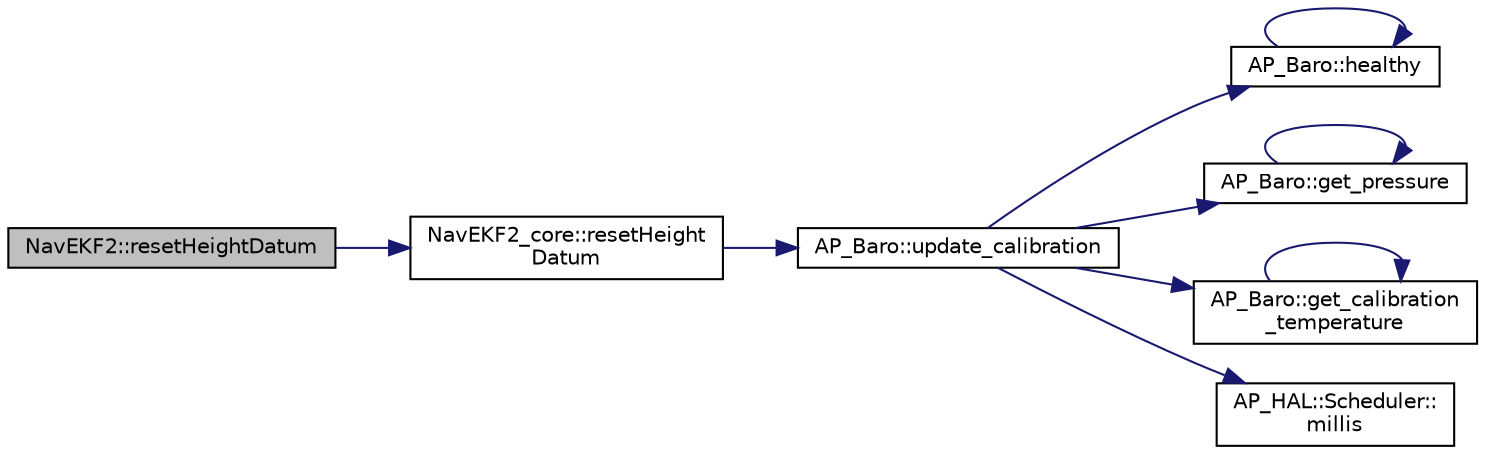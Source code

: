 digraph "NavEKF2::resetHeightDatum"
{
 // INTERACTIVE_SVG=YES
  edge [fontname="Helvetica",fontsize="10",labelfontname="Helvetica",labelfontsize="10"];
  node [fontname="Helvetica",fontsize="10",shape=record];
  rankdir="LR";
  Node1 [label="NavEKF2::resetHeightDatum",height=0.2,width=0.4,color="black", fillcolor="grey75", style="filled", fontcolor="black"];
  Node1 -> Node2 [color="midnightblue",fontsize="10",style="solid",fontname="Helvetica"];
  Node2 [label="NavEKF2_core::resetHeight\lDatum",height=0.2,width=0.4,color="black", fillcolor="white", style="filled",URL="$classNavEKF2__core.html#a4e2c940323292227ddd40fc220728c2c"];
  Node2 -> Node3 [color="midnightblue",fontsize="10",style="solid",fontname="Helvetica"];
  Node3 [label="AP_Baro::update_calibration",height=0.2,width=0.4,color="black", fillcolor="white", style="filled",URL="$classAP__Baro.html#a67fd690b15ef9f0f23b3304831ca913a"];
  Node3 -> Node4 [color="midnightblue",fontsize="10",style="solid",fontname="Helvetica"];
  Node4 [label="AP_Baro::healthy",height=0.2,width=0.4,color="black", fillcolor="white", style="filled",URL="$classAP__Baro.html#afdb3b202976bb59dfcc20e6d799029e0"];
  Node4 -> Node4 [color="midnightblue",fontsize="10",style="solid",fontname="Helvetica"];
  Node3 -> Node5 [color="midnightblue",fontsize="10",style="solid",fontname="Helvetica"];
  Node5 [label="AP_Baro::get_pressure",height=0.2,width=0.4,color="black", fillcolor="white", style="filled",URL="$classAP__Baro.html#aafa0e900262503f0ba84d4cadcf888d7"];
  Node5 -> Node5 [color="midnightblue",fontsize="10",style="solid",fontname="Helvetica"];
  Node3 -> Node6 [color="midnightblue",fontsize="10",style="solid",fontname="Helvetica"];
  Node6 [label="AP_Baro::get_calibration\l_temperature",height=0.2,width=0.4,color="black", fillcolor="white", style="filled",URL="$classAP__Baro.html#afe5e571018e7ded5c5cbc68e1f0a85c2"];
  Node6 -> Node6 [color="midnightblue",fontsize="10",style="solid",fontname="Helvetica"];
  Node3 -> Node7 [color="midnightblue",fontsize="10",style="solid",fontname="Helvetica"];
  Node7 [label="AP_HAL::Scheduler::\lmillis",height=0.2,width=0.4,color="black", fillcolor="white", style="filled",URL="$classAP__HAL_1_1Scheduler.html#a26b68339fc68a562d8d3a1238d0ec8c1"];
}
